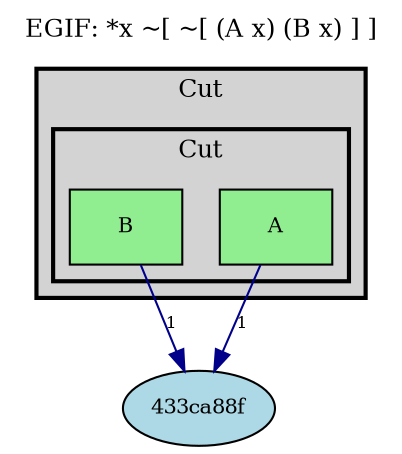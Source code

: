 digraph EG {
  rankdir=TB;
  compound=true;
  node [fontsize=10];

  label="EGIF: *x ~[ ~[ (A x) (B x) ] ]";
  labelloc="t";
  fontsize=12;

  "pred_e_7d1face3" [label="B", shape=box, style=filled, fillcolor=lightgreen];
  "pred_e_6e9dfc33" [label="A", shape=box, style=filled, fillcolor=lightgreen];
  "Vertex(id='v_433ca88f', label=None, is_generic=True)" [label="433ca88f", shape=ellipse, style=filled, fillcolor=lightblue];
  subgraph cluster_0_0 {
    label="Cut";
    style=filled;
    fillcolor=lightgray;
    color=black;
    penwidth=2;
    subgraph cluster_1_0 {
      label="Cut";
      style=filled;
      fillcolor=lightgray;
      color=black;
      penwidth=2;
      "pred_e_6e9dfc33";
      "pred_e_7d1face3";
    }

  }

  // ν mapping connections
  "pred_e_7d1face3" -> "Vertex(id='v_433ca88f', label=None, is_generic=True)" [label="1", color=darkblue, fontsize=8];
  "pred_e_6e9dfc33" -> "Vertex(id='v_433ca88f', label=None, is_generic=True)" [label="1", color=darkblue, fontsize=8];
}